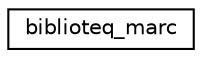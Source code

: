 digraph "Graphical Class Hierarchy"
{
  edge [fontname="Helvetica",fontsize="10",labelfontname="Helvetica",labelfontsize="10"];
  node [fontname="Helvetica",fontsize="10",shape=record];
  rankdir="LR";
  Node0 [label="biblioteq_marc",height=0.2,width=0.4,color="black", fillcolor="white", style="filled",URL="$classbiblioteq__marc.html"];
}
